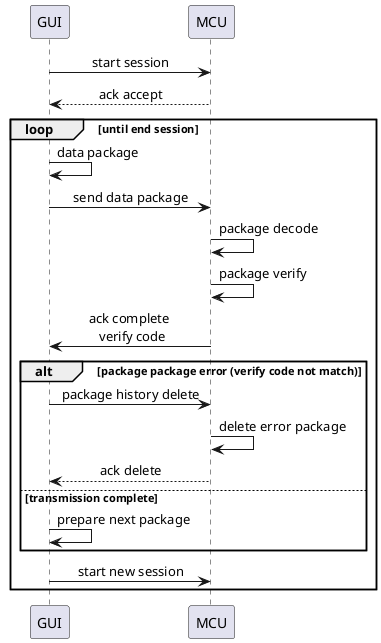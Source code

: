 @startuml error_data_lost

skinparam sequenceMessageAlign center 

participant GUI as gui 
participant MCU as mcu 

gui -> mcu : start session
mcu --> gui : ack accept

loop until end session
    gui -> gui : data package
    gui -> mcu : send data package
        mcu -> mcu : package decode 
        mcu -> mcu : package verify
        mcu -> gui : ack complete \n verify code

    alt package package error (verify code not match)
        gui -> mcu : package history delete
        mcu -> mcu : delete error package
        mcu --> gui : ack delete
    else transmission complete 
        gui -> gui : prepare next package
    end 
    gui -> mcu : start new session
end 

@enduml